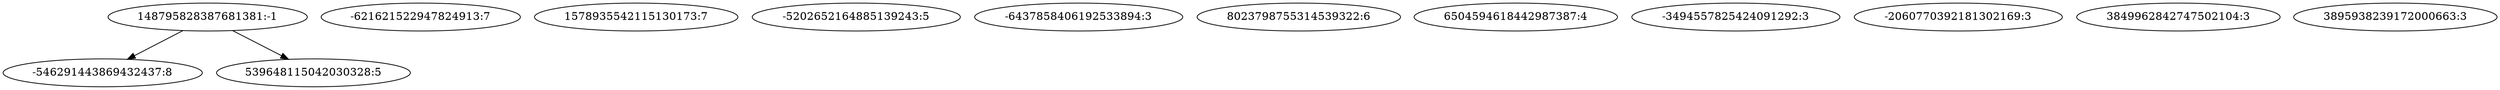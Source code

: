 digraph "plots/tree_0.dot" {
	0 [label="148795828387681381:-1"]
	1 [label="-546291443869432437:8"]
	2 [label="539648115042030328:5"]
	3 [label="-621621522947824913:7"]
	4 [label="1578935542115130173:7"]
	5 [label="-5202652164885139243:5"]
	6 [label="-6437858406192533894:3"]
	7 [label="8023798755314539322:6"]
	8 [label="6504594618442987387:4"]
	9 [label="-3494557825424091292:3"]
	10 [label="-2060770392181302169:3"]
	11 [label="3849962842747502104:3"]
	12 [label="3895938239172000663:3"]
	0 -> 1
	0 -> 2
}
